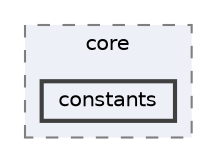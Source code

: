 digraph "repository/brm-core/src/main/java/com/sterlite/cal/brm/core/constants"
{
 // LATEX_PDF_SIZE
  bgcolor="transparent";
  edge [fontname=Helvetica,fontsize=10,labelfontname=Helvetica,labelfontsize=10];
  node [fontname=Helvetica,fontsize=10,shape=box,height=0.2,width=0.4];
  compound=true
  subgraph clusterdir_cf819f5e2229b9b4ecf9a42a9d651710 {
    graph [ bgcolor="#edf0f7", pencolor="grey50", label="core", fontname=Helvetica,fontsize=10 style="filled,dashed", URL="dir_cf819f5e2229b9b4ecf9a42a9d651710.html",tooltip=""]
  dir_1428a654024c7646046789d3401cd907 [label="constants", fillcolor="#edf0f7", color="grey25", style="filled,bold", URL="dir_1428a654024c7646046789d3401cd907.html",tooltip=""];
  }
}
